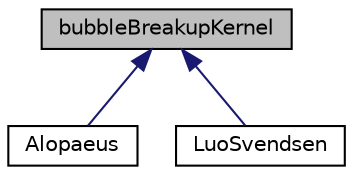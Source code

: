 digraph "bubbleBreakupKernel"
{
  bgcolor="transparent";
  edge [fontname="Helvetica",fontsize="10",labelfontname="Helvetica",labelfontsize="10"];
  node [fontname="Helvetica",fontsize="10",shape=record];
  Node0 [label="bubbleBreakupKernel",height=0.2,width=0.4,color="black", fillcolor="grey75", style="filled", fontcolor="black"];
  Node0 -> Node1 [dir="back",color="midnightblue",fontsize="10",style="solid",fontname="Helvetica"];
  Node1 [label="Alopaeus",height=0.2,width=0.4,color="black",URL="$a02348.html"];
  Node0 -> Node2 [dir="back",color="midnightblue",fontsize="10",style="solid",fontname="Helvetica"];
  Node2 [label="LuoSvendsen",height=0.2,width=0.4,color="black",URL="$a02356.html"];
}
